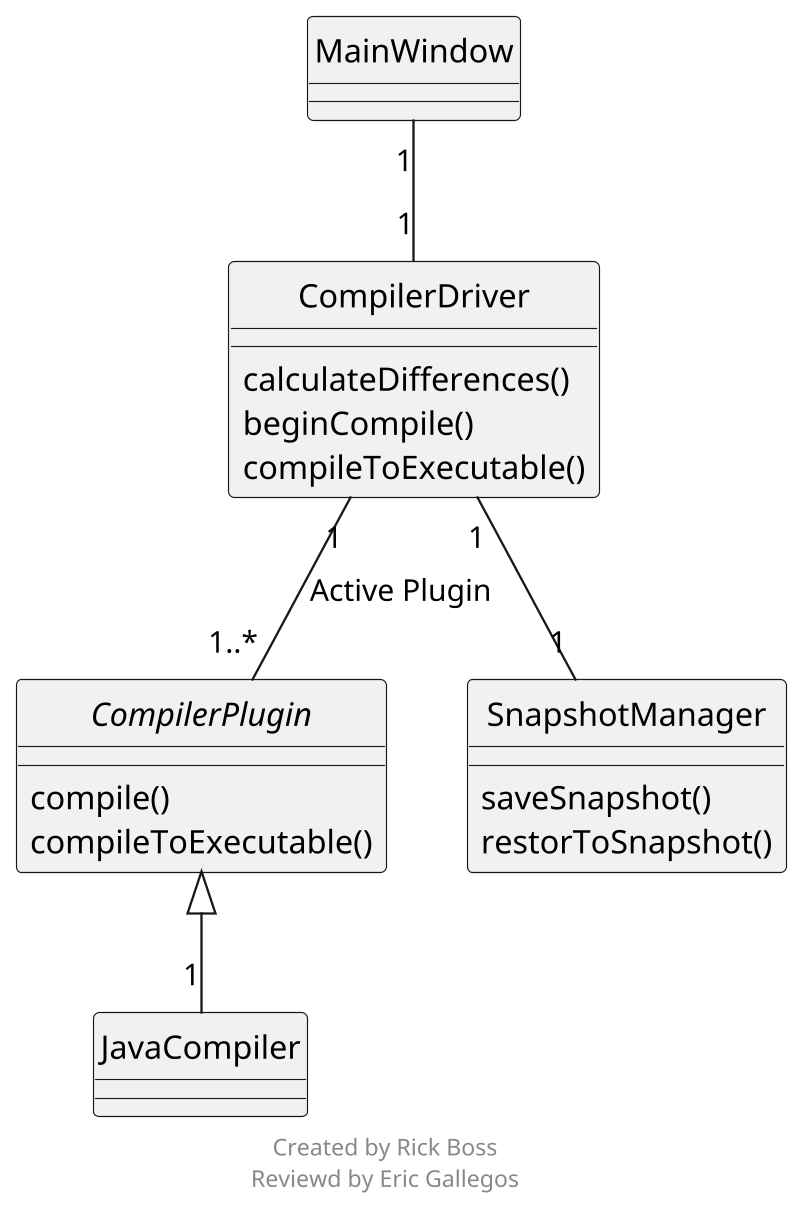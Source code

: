 @startuml

scale 800 width
hide circles

footer
Created by Rick Boss
Reviewd by Eric Gallegos
endfooter

class MainWindow
interface CompilerPlugin {
  compile()
  compileToExecutable()
}
class JavaCompiler
class CompilerDriver {
  calculateDifferences()
  beginCompile()
  compileToExecutable()
}
class SnapshotManager {
  saveSnapshot()
  restorToSnapshot()
}

MainWindow "1"-d-"1" CompilerDriver
JavaCompiler "1"-u-|> CompilerPlugin
CompilerDriver "1"--"1..*" CompilerPlugin : Active Plugin
CompilerDriver "1"--"1" SnapshotManager
@enduml
